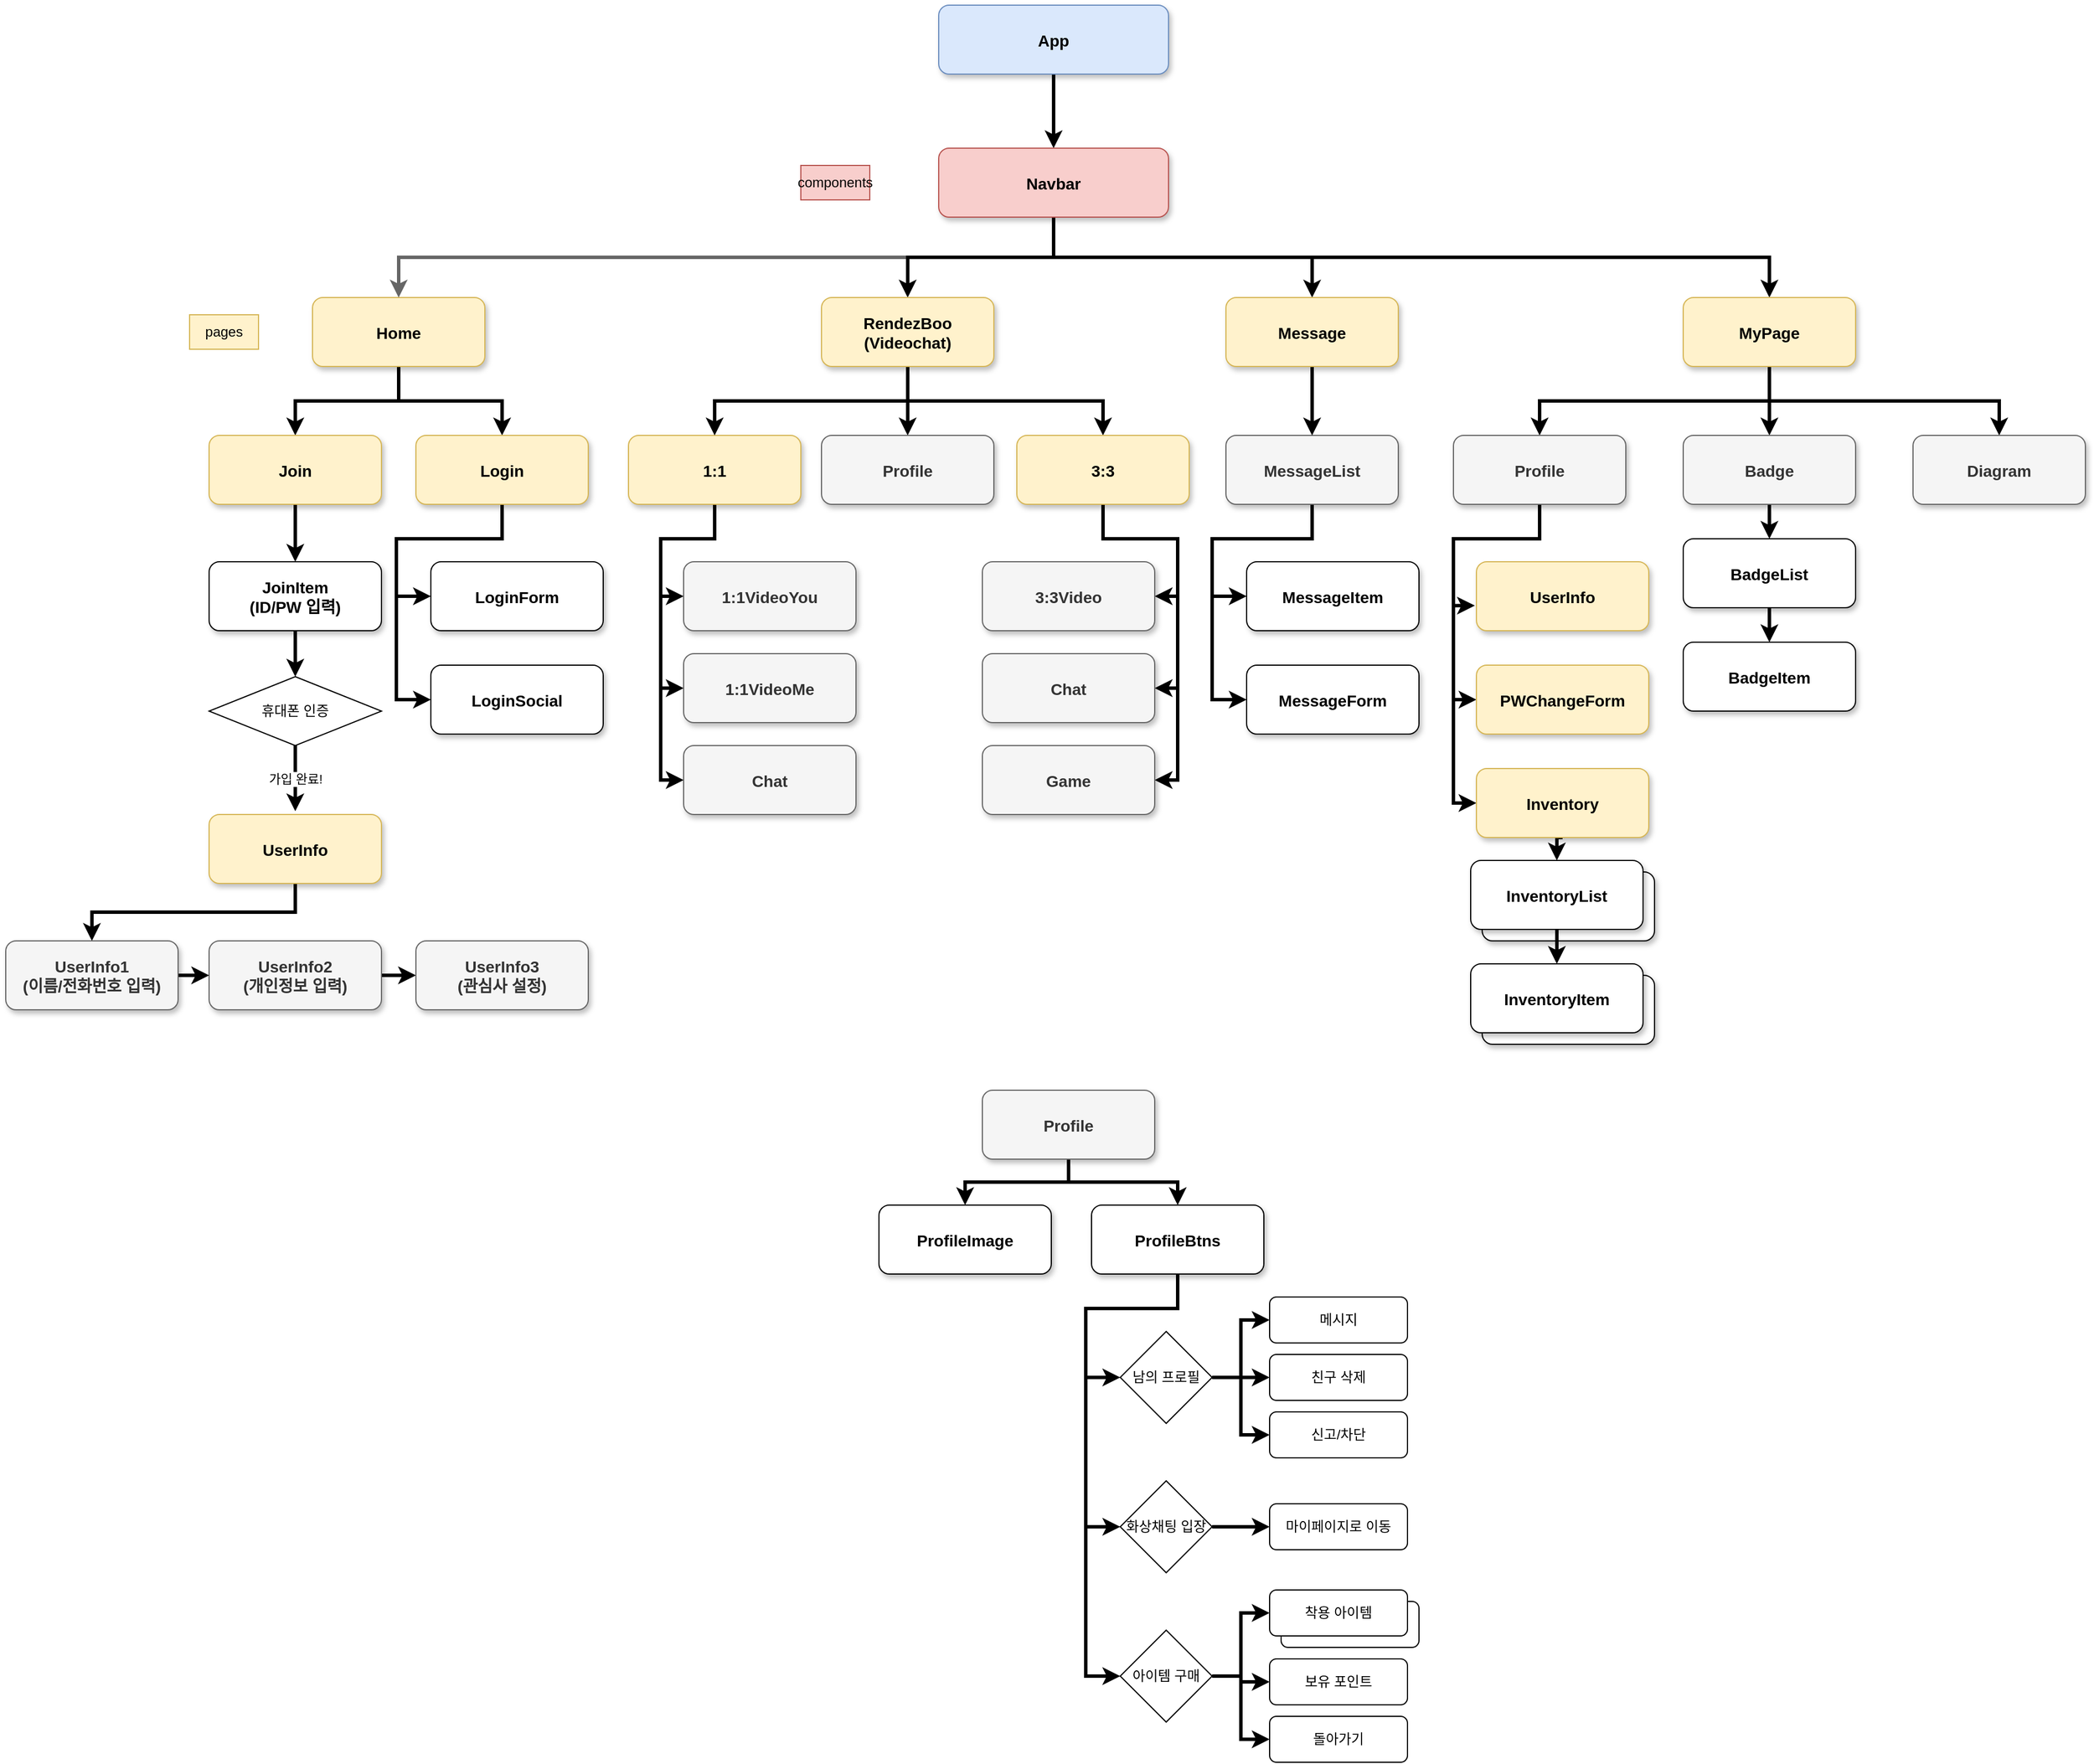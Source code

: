 <mxfile version="20.8.3" type="device"><diagram name="Page-1" id="97916047-d0de-89f5-080d-49f4d83e522f"><mxGraphModel dx="3399.5" dy="798" grid="1" gridSize="10" guides="1" tooltips="1" connect="1" arrows="1" fold="1" page="1" pageScale="1.5" pageWidth="1169" pageHeight="827" background="none" math="0" shadow="0"><root><mxCell id="0"/><mxCell id="1" parent="0"/><mxCell id="UTzSht9sfeohKYe4a9k2-68" style="edgeStyle=orthogonalEdgeStyle;rounded=0;orthogonalLoop=1;jettySize=auto;html=1;exitX=0.5;exitY=1;exitDx=0;exitDy=0;strokeWidth=3;" edge="1" parent="1" source="2" target="13"><mxGeometry relative="1" as="geometry"/></mxCell><mxCell id="2" value="App" style="rounded=1;fillColor=#dae8fc;strokeColor=#6c8ebf;shadow=1;fontStyle=1;fontSize=14;" parent="1" vertex="1"><mxGeometry x="672" y="205.5" width="200" height="60" as="geometry"/></mxCell><mxCell id="UTzSht9sfeohKYe4a9k2-65" style="edgeStyle=orthogonalEdgeStyle;rounded=0;orthogonalLoop=1;jettySize=auto;html=1;exitX=0.5;exitY=1;exitDx=0;exitDy=0;entryX=0.5;entryY=0;entryDx=0;entryDy=0;strokeWidth=3;" edge="1" parent="1" source="4" target="5"><mxGeometry relative="1" as="geometry"/></mxCell><mxCell id="UTzSht9sfeohKYe4a9k2-67" style="edgeStyle=orthogonalEdgeStyle;rounded=0;orthogonalLoop=1;jettySize=auto;html=1;exitX=0.5;exitY=1;exitDx=0;exitDy=0;entryX=0.5;entryY=0;entryDx=0;entryDy=0;strokeWidth=3;" edge="1" parent="1" source="4" target="6"><mxGeometry relative="1" as="geometry"/></mxCell><mxCell id="4" value="Home" style="rounded=1;fillColor=#fff2cc;strokeColor=#d6b656;shadow=1;fontStyle=1;fontSize=14;" parent="1" vertex="1"><mxGeometry x="127" y="460" width="150" height="60" as="geometry"/></mxCell><mxCell id="UTzSht9sfeohKYe4a9k2-85" style="edgeStyle=orthogonalEdgeStyle;rounded=0;orthogonalLoop=1;jettySize=auto;html=1;exitX=0.5;exitY=1;exitDx=0;exitDy=0;strokeWidth=3;" edge="1" parent="1" source="5" target="UTzSht9sfeohKYe4a9k2-79"><mxGeometry relative="1" as="geometry"/></mxCell><mxCell id="5" value="Join" style="rounded=1;fillColor=#fff2cc;strokeColor=#d6b656;shadow=1;fontStyle=1;fontSize=14;" parent="1" vertex="1"><mxGeometry x="37" y="580" width="150" height="60" as="geometry"/></mxCell><mxCell id="UTzSht9sfeohKYe4a9k2-107" style="edgeStyle=orthogonalEdgeStyle;rounded=0;orthogonalLoop=1;jettySize=auto;html=1;exitX=0.5;exitY=1;exitDx=0;exitDy=0;entryX=0;entryY=0.5;entryDx=0;entryDy=0;strokeWidth=3;" edge="1" parent="1" source="6" target="UTzSht9sfeohKYe4a9k2-105"><mxGeometry relative="1" as="geometry"><Array as="points"><mxPoint x="292" y="670"/><mxPoint x="200" y="670"/><mxPoint x="200" y="720"/></Array></mxGeometry></mxCell><mxCell id="UTzSht9sfeohKYe4a9k2-108" style="edgeStyle=orthogonalEdgeStyle;rounded=0;orthogonalLoop=1;jettySize=auto;html=1;exitX=0.5;exitY=1;exitDx=0;exitDy=0;entryX=0;entryY=0.5;entryDx=0;entryDy=0;strokeWidth=3;" edge="1" parent="1" source="6" target="UTzSht9sfeohKYe4a9k2-106"><mxGeometry relative="1" as="geometry"><Array as="points"><mxPoint x="292" y="670"/><mxPoint x="200" y="670"/><mxPoint x="200" y="810"/></Array></mxGeometry></mxCell><mxCell id="6" value="Login" style="rounded=1;fillColor=#fff2cc;strokeColor=#d6b656;shadow=1;fontStyle=1;fontSize=14;" parent="1" vertex="1"><mxGeometry x="217" y="580" width="150" height="60" as="geometry"/></mxCell><mxCell id="UTzSht9sfeohKYe4a9k2-62" style="edgeStyle=orthogonalEdgeStyle;rounded=0;orthogonalLoop=1;jettySize=auto;html=1;exitX=0.5;exitY=1;exitDx=0;exitDy=0;entryX=0.5;entryY=0;entryDx=0;entryDy=0;strokeWidth=3;fillColor=#f5f5f5;strokeColor=#666666;" edge="1" parent="1" source="13" target="4"><mxGeometry relative="1" as="geometry"/></mxCell><mxCell id="UTzSht9sfeohKYe4a9k2-71" style="edgeStyle=orthogonalEdgeStyle;rounded=0;orthogonalLoop=1;jettySize=auto;html=1;exitX=0.5;exitY=1;exitDx=0;exitDy=0;entryX=0.5;entryY=0;entryDx=0;entryDy=0;strokeWidth=3;" edge="1" parent="1" source="13" target="UTzSht9sfeohKYe4a9k2-55"><mxGeometry relative="1" as="geometry"/></mxCell><mxCell id="UTzSht9sfeohKYe4a9k2-72" style="edgeStyle=orthogonalEdgeStyle;rounded=0;orthogonalLoop=1;jettySize=auto;html=1;exitX=0.5;exitY=1;exitDx=0;exitDy=0;strokeWidth=3;" edge="1" parent="1" source="13" target="UTzSht9sfeohKYe4a9k2-56"><mxGeometry relative="1" as="geometry"/></mxCell><mxCell id="UTzSht9sfeohKYe4a9k2-73" style="edgeStyle=orthogonalEdgeStyle;rounded=0;orthogonalLoop=1;jettySize=auto;html=1;exitX=0.5;exitY=1;exitDx=0;exitDy=0;strokeWidth=3;" edge="1" parent="1" source="13" target="UTzSht9sfeohKYe4a9k2-57"><mxGeometry relative="1" as="geometry"/></mxCell><mxCell id="13" value="Navbar" style="rounded=1;fillColor=#f8cecc;strokeColor=#b85450;shadow=1;fontStyle=1;fontSize=14;" parent="1" vertex="1"><mxGeometry x="672" y="330" width="200" height="60" as="geometry"/></mxCell><mxCell id="UTzSht9sfeohKYe4a9k2-130" style="edgeStyle=orthogonalEdgeStyle;rounded=0;orthogonalLoop=1;jettySize=auto;html=1;exitX=0.5;exitY=1;exitDx=0;exitDy=0;entryX=0;entryY=0.5;entryDx=0;entryDy=0;strokeWidth=3;" edge="1" parent="1" source="18" target="UTzSht9sfeohKYe4a9k2-124"><mxGeometry relative="1" as="geometry"><Array as="points"><mxPoint x="477" y="670"/><mxPoint x="430" y="670"/><mxPoint x="430" y="720"/></Array></mxGeometry></mxCell><mxCell id="UTzSht9sfeohKYe4a9k2-131" style="edgeStyle=orthogonalEdgeStyle;rounded=0;orthogonalLoop=1;jettySize=auto;html=1;exitX=0.5;exitY=1;exitDx=0;exitDy=0;entryX=0;entryY=0.5;entryDx=0;entryDy=0;strokeWidth=3;" edge="1" parent="1" source="18" target="UTzSht9sfeohKYe4a9k2-125"><mxGeometry relative="1" as="geometry"><Array as="points"><mxPoint x="477" y="670"/><mxPoint x="430" y="670"/><mxPoint x="430" y="800"/></Array></mxGeometry></mxCell><mxCell id="UTzSht9sfeohKYe4a9k2-132" style="edgeStyle=orthogonalEdgeStyle;rounded=0;orthogonalLoop=1;jettySize=auto;html=1;exitX=0.5;exitY=1;exitDx=0;exitDy=0;entryX=0;entryY=0.5;entryDx=0;entryDy=0;strokeWidth=3;" edge="1" parent="1" source="18" target="UTzSht9sfeohKYe4a9k2-126"><mxGeometry relative="1" as="geometry"><Array as="points"><mxPoint x="477" y="670"/><mxPoint x="430" y="670"/><mxPoint x="430" y="880"/></Array></mxGeometry></mxCell><mxCell id="18" value="1:1" style="rounded=1;fillColor=#fff2cc;strokeColor=#d6b656;shadow=1;fontStyle=1;fontSize=14;" parent="1" vertex="1"><mxGeometry x="402" y="580" width="150" height="60" as="geometry"/></mxCell><mxCell id="UTzSht9sfeohKYe4a9k2-78" style="edgeStyle=orthogonalEdgeStyle;rounded=0;orthogonalLoop=1;jettySize=auto;html=1;exitX=0.5;exitY=1;exitDx=0;exitDy=0;entryX=0;entryY=0.5;entryDx=0;entryDy=0;strokeWidth=3;" edge="1" parent="1" source="19" target="UTzSht9sfeohKYe4a9k2-77"><mxGeometry relative="1" as="geometry"><Array as="points"><mxPoint x="997" y="670"/><mxPoint x="910" y="670"/><mxPoint x="910" y="720"/></Array></mxGeometry></mxCell><mxCell id="UTzSht9sfeohKYe4a9k2-104" style="edgeStyle=orthogonalEdgeStyle;rounded=0;orthogonalLoop=1;jettySize=auto;html=1;exitX=0.5;exitY=1;exitDx=0;exitDy=0;entryX=0;entryY=0.5;entryDx=0;entryDy=0;strokeWidth=3;" edge="1" parent="1" source="19" target="UTzSht9sfeohKYe4a9k2-103"><mxGeometry relative="1" as="geometry"><Array as="points"><mxPoint x="997" y="670"/><mxPoint x="910" y="670"/><mxPoint x="910" y="810"/></Array></mxGeometry></mxCell><mxCell id="19" value="MessageList" style="rounded=1;fillColor=#f5f5f5;strokeColor=#666666;shadow=1;fontStyle=1;fontColor=#333333;fontSize=14;" parent="1" vertex="1"><mxGeometry x="922" y="580" width="150" height="60" as="geometry"/></mxCell><mxCell id="UTzSht9sfeohKYe4a9k2-75" style="edgeStyle=orthogonalEdgeStyle;rounded=0;orthogonalLoop=1;jettySize=auto;html=1;exitX=0.5;exitY=1;exitDx=0;exitDy=0;entryX=0.5;entryY=0;entryDx=0;entryDy=0;strokeWidth=3;" edge="1" parent="1" source="UTzSht9sfeohKYe4a9k2-55" target="18"><mxGeometry relative="1" as="geometry"/></mxCell><mxCell id="UTzSht9sfeohKYe4a9k2-76" style="edgeStyle=orthogonalEdgeStyle;rounded=0;orthogonalLoop=1;jettySize=auto;html=1;exitX=0.5;exitY=1;exitDx=0;exitDy=0;strokeWidth=3;" edge="1" parent="1" source="UTzSht9sfeohKYe4a9k2-55" target="UTzSht9sfeohKYe4a9k2-70"><mxGeometry relative="1" as="geometry"/></mxCell><mxCell id="UTzSht9sfeohKYe4a9k2-92" style="edgeStyle=orthogonalEdgeStyle;rounded=0;orthogonalLoop=1;jettySize=auto;html=1;exitX=0.5;exitY=1;exitDx=0;exitDy=0;strokeWidth=3;" edge="1" parent="1" source="UTzSht9sfeohKYe4a9k2-55" target="UTzSht9sfeohKYe4a9k2-91"><mxGeometry relative="1" as="geometry"/></mxCell><mxCell id="UTzSht9sfeohKYe4a9k2-55" value="RendezBoo&#10;(Videochat)" style="rounded=1;fillColor=#fff2cc;strokeColor=#d6b656;shadow=1;fontStyle=1;fontSize=14;" vertex="1" parent="1"><mxGeometry x="570" y="460" width="150" height="60" as="geometry"/></mxCell><mxCell id="UTzSht9sfeohKYe4a9k2-74" style="edgeStyle=orthogonalEdgeStyle;rounded=0;orthogonalLoop=1;jettySize=auto;html=1;exitX=0.5;exitY=1;exitDx=0;exitDy=0;strokeWidth=3;" edge="1" parent="1" source="UTzSht9sfeohKYe4a9k2-56" target="19"><mxGeometry relative="1" as="geometry"/></mxCell><mxCell id="UTzSht9sfeohKYe4a9k2-56" value="Message" style="rounded=1;fillColor=#fff2cc;strokeColor=#d6b656;shadow=1;fontStyle=1;fontSize=14;" vertex="1" parent="1"><mxGeometry x="922" y="460" width="150" height="60" as="geometry"/></mxCell><mxCell id="UTzSht9sfeohKYe4a9k2-94" style="edgeStyle=orthogonalEdgeStyle;rounded=0;orthogonalLoop=1;jettySize=auto;html=1;exitX=0.5;exitY=1;exitDx=0;exitDy=0;entryX=0.5;entryY=0;entryDx=0;entryDy=0;strokeWidth=3;" edge="1" parent="1" source="UTzSht9sfeohKYe4a9k2-57" target="UTzSht9sfeohKYe4a9k2-93"><mxGeometry relative="1" as="geometry"/></mxCell><mxCell id="UTzSht9sfeohKYe4a9k2-96" style="edgeStyle=orthogonalEdgeStyle;rounded=0;orthogonalLoop=1;jettySize=auto;html=1;exitX=0.5;exitY=1;exitDx=0;exitDy=0;strokeWidth=3;" edge="1" parent="1" source="UTzSht9sfeohKYe4a9k2-57" target="UTzSht9sfeohKYe4a9k2-95"><mxGeometry relative="1" as="geometry"/></mxCell><mxCell id="UTzSht9sfeohKYe4a9k2-98" style="edgeStyle=orthogonalEdgeStyle;rounded=0;orthogonalLoop=1;jettySize=auto;html=1;exitX=0.5;exitY=1;exitDx=0;exitDy=0;strokeWidth=3;" edge="1" parent="1" source="UTzSht9sfeohKYe4a9k2-57" target="UTzSht9sfeohKYe4a9k2-97"><mxGeometry relative="1" as="geometry"/></mxCell><mxCell id="UTzSht9sfeohKYe4a9k2-57" value="MyPage" style="rounded=1;fillColor=#fff2cc;strokeColor=#d6b656;shadow=1;fontStyle=1;fontSize=14;" vertex="1" parent="1"><mxGeometry x="1320" y="460" width="150" height="60" as="geometry"/></mxCell><mxCell id="UTzSht9sfeohKYe4a9k2-59" value="components" style="text;html=1;strokeColor=#b85450;fillColor=#f8cecc;align=center;verticalAlign=middle;whiteSpace=wrap;rounded=0;" vertex="1" parent="1"><mxGeometry x="552" y="345" width="60" height="30" as="geometry"/></mxCell><mxCell id="UTzSht9sfeohKYe4a9k2-60" value="pages" style="text;html=1;strokeColor=#d6b656;fillColor=#fff2cc;align=center;verticalAlign=middle;whiteSpace=wrap;rounded=0;" vertex="1" parent="1"><mxGeometry x="20" y="475" width="60" height="30" as="geometry"/></mxCell><mxCell id="UTzSht9sfeohKYe4a9k2-133" style="edgeStyle=orthogonalEdgeStyle;rounded=0;orthogonalLoop=1;jettySize=auto;html=1;exitX=0.5;exitY=1;exitDx=0;exitDy=0;entryX=1;entryY=0.5;entryDx=0;entryDy=0;strokeWidth=3;" edge="1" parent="1" source="UTzSht9sfeohKYe4a9k2-70" target="UTzSht9sfeohKYe4a9k2-127"><mxGeometry relative="1" as="geometry"><Array as="points"><mxPoint x="815" y="670"/><mxPoint x="880" y="670"/><mxPoint x="880" y="720"/></Array></mxGeometry></mxCell><mxCell id="UTzSht9sfeohKYe4a9k2-134" style="edgeStyle=orthogonalEdgeStyle;rounded=0;orthogonalLoop=1;jettySize=auto;html=1;exitX=0.5;exitY=1;exitDx=0;exitDy=0;entryX=1;entryY=0.5;entryDx=0;entryDy=0;strokeWidth=3;" edge="1" parent="1" source="UTzSht9sfeohKYe4a9k2-70" target="UTzSht9sfeohKYe4a9k2-128"><mxGeometry relative="1" as="geometry"><Array as="points"><mxPoint x="815" y="670"/><mxPoint x="880" y="670"/><mxPoint x="880" y="800"/></Array></mxGeometry></mxCell><mxCell id="UTzSht9sfeohKYe4a9k2-135" style="edgeStyle=orthogonalEdgeStyle;rounded=0;orthogonalLoop=1;jettySize=auto;html=1;exitX=0.5;exitY=1;exitDx=0;exitDy=0;entryX=1;entryY=0.5;entryDx=0;entryDy=0;strokeWidth=3;" edge="1" parent="1" source="UTzSht9sfeohKYe4a9k2-70" target="UTzSht9sfeohKYe4a9k2-129"><mxGeometry relative="1" as="geometry"><Array as="points"><mxPoint x="815" y="670"/><mxPoint x="880" y="670"/><mxPoint x="880" y="880"/></Array></mxGeometry></mxCell><mxCell id="UTzSht9sfeohKYe4a9k2-70" value="3:3" style="rounded=1;fillColor=#fff2cc;strokeColor=#d6b656;shadow=1;fontStyle=1;fontSize=14;" vertex="1" parent="1"><mxGeometry x="740" y="580" width="150" height="60" as="geometry"/></mxCell><mxCell id="UTzSht9sfeohKYe4a9k2-77" value="MessageItem" style="rounded=1;shadow=1;fontStyle=1;fontSize=14;" vertex="1" parent="1"><mxGeometry x="940" y="690" width="150" height="60" as="geometry"/></mxCell><mxCell id="UTzSht9sfeohKYe4a9k2-84" style="edgeStyle=orthogonalEdgeStyle;rounded=0;orthogonalLoop=1;jettySize=auto;html=1;exitX=0.5;exitY=1;exitDx=0;exitDy=0;entryX=0.5;entryY=0;entryDx=0;entryDy=0;strokeWidth=3;" edge="1" parent="1" source="UTzSht9sfeohKYe4a9k2-79" target="UTzSht9sfeohKYe4a9k2-80"><mxGeometry relative="1" as="geometry"/></mxCell><mxCell id="UTzSht9sfeohKYe4a9k2-79" value="JoinItem&#10;(ID/PW 입력)" style="rounded=1;shadow=1;fontStyle=1;fontSize=14;" vertex="1" parent="1"><mxGeometry x="37" y="690" width="150" height="60" as="geometry"/></mxCell><mxCell id="UTzSht9sfeohKYe4a9k2-80" value="휴대폰 인증" style="rhombus;whiteSpace=wrap;html=1;" vertex="1" parent="1"><mxGeometry x="37" y="790" width="150" height="60" as="geometry"/></mxCell><mxCell id="UTzSht9sfeohKYe4a9k2-81" value="" style="endArrow=classic;html=1;rounded=0;strokeWidth=3;exitX=0.5;exitY=1;exitDx=0;exitDy=0;entryX=0.5;entryY=-0.047;entryDx=0;entryDy=0;entryPerimeter=0;" edge="1" parent="1" source="UTzSht9sfeohKYe4a9k2-80" target="UTzSht9sfeohKYe4a9k2-86"><mxGeometry relative="1" as="geometry"><mxPoint x="100" y="880" as="sourcePoint"/><mxPoint x="110" y="900" as="targetPoint"/></mxGeometry></mxCell><mxCell id="UTzSht9sfeohKYe4a9k2-82" value="가입 완료!" style="edgeLabel;resizable=0;html=1;align=center;verticalAlign=middle;" connectable="0" vertex="1" parent="UTzSht9sfeohKYe4a9k2-81"><mxGeometry relative="1" as="geometry"/></mxCell><mxCell id="UTzSht9sfeohKYe4a9k2-88" style="edgeStyle=orthogonalEdgeStyle;rounded=0;orthogonalLoop=1;jettySize=auto;html=1;exitX=0.5;exitY=1;exitDx=0;exitDy=0;entryX=0.5;entryY=0;entryDx=0;entryDy=0;strokeWidth=3;" edge="1" parent="1" source="UTzSht9sfeohKYe4a9k2-86" target="UTzSht9sfeohKYe4a9k2-113"><mxGeometry relative="1" as="geometry"/></mxCell><mxCell id="UTzSht9sfeohKYe4a9k2-86" value="UserInfo" style="rounded=1;shadow=1;fontStyle=1;fontSize=14;fillColor=#fff2cc;strokeColor=#d6b656;" vertex="1" parent="1"><mxGeometry x="37" y="910" width="150" height="60" as="geometry"/></mxCell><mxCell id="UTzSht9sfeohKYe4a9k2-90" style="edgeStyle=orthogonalEdgeStyle;rounded=0;orthogonalLoop=1;jettySize=auto;html=1;exitX=1;exitY=0.5;exitDx=0;exitDy=0;entryX=0;entryY=0.5;entryDx=0;entryDy=0;strokeWidth=3;" edge="1" parent="1" source="UTzSht9sfeohKYe4a9k2-87" target="UTzSht9sfeohKYe4a9k2-89"><mxGeometry relative="1" as="geometry"/></mxCell><mxCell id="UTzSht9sfeohKYe4a9k2-87" value="UserInfo2&#10;(개인정보 입력)" style="rounded=1;shadow=1;fontStyle=1;fontSize=14;fillColor=#f5f5f5;fontColor=#333333;strokeColor=#666666;" vertex="1" parent="1"><mxGeometry x="37" y="1020" width="150" height="60" as="geometry"/></mxCell><mxCell id="UTzSht9sfeohKYe4a9k2-89" value="UserInfo3&#10;(관심사 설정)" style="rounded=1;fillColor=#f5f5f5;strokeColor=#666666;shadow=1;fontStyle=1;fontColor=#333333;fontSize=14;" vertex="1" parent="1"><mxGeometry x="217" y="1020" width="150" height="60" as="geometry"/></mxCell><mxCell id="UTzSht9sfeohKYe4a9k2-91" value="Profile" style="rounded=1;fillColor=#f5f5f5;strokeColor=#666666;shadow=1;fontStyle=1;fontColor=#333333;fontSize=14;" vertex="1" parent="1"><mxGeometry x="570" y="580" width="150" height="60" as="geometry"/></mxCell><mxCell id="UTzSht9sfeohKYe4a9k2-115" style="edgeStyle=orthogonalEdgeStyle;rounded=0;orthogonalLoop=1;jettySize=auto;html=1;exitX=0.5;exitY=1;exitDx=0;exitDy=0;entryX=-0.009;entryY=0.636;entryDx=0;entryDy=0;entryPerimeter=0;strokeWidth=3;" edge="1" parent="1" source="UTzSht9sfeohKYe4a9k2-93" target="UTzSht9sfeohKYe4a9k2-110"><mxGeometry relative="1" as="geometry"><Array as="points"><mxPoint x="1195" y="670"/><mxPoint x="1120" y="670"/><mxPoint x="1120" y="728"/></Array></mxGeometry></mxCell><mxCell id="UTzSht9sfeohKYe4a9k2-116" style="edgeStyle=orthogonalEdgeStyle;rounded=0;orthogonalLoop=1;jettySize=auto;html=1;exitX=0.5;exitY=1;exitDx=0;exitDy=0;entryX=0;entryY=0.5;entryDx=0;entryDy=0;strokeWidth=3;" edge="1" parent="1" source="UTzSht9sfeohKYe4a9k2-93" target="UTzSht9sfeohKYe4a9k2-111"><mxGeometry relative="1" as="geometry"><Array as="points"><mxPoint x="1195" y="670"/><mxPoint x="1120" y="670"/><mxPoint x="1120" y="810"/></Array></mxGeometry></mxCell><mxCell id="UTzSht9sfeohKYe4a9k2-117" style="edgeStyle=orthogonalEdgeStyle;rounded=0;orthogonalLoop=1;jettySize=auto;html=1;exitX=0.5;exitY=1;exitDx=0;exitDy=0;entryX=0;entryY=0.5;entryDx=0;entryDy=0;strokeWidth=3;" edge="1" parent="1" source="UTzSht9sfeohKYe4a9k2-93" target="UTzSht9sfeohKYe4a9k2-112"><mxGeometry relative="1" as="geometry"><Array as="points"><mxPoint x="1195" y="670"/><mxPoint x="1120" y="670"/><mxPoint x="1120" y="900"/></Array></mxGeometry></mxCell><mxCell id="UTzSht9sfeohKYe4a9k2-93" value="Profile" style="rounded=1;fillColor=#f5f5f5;strokeColor=#666666;shadow=1;fontStyle=1;fontColor=#333333;fontSize=14;" vertex="1" parent="1"><mxGeometry x="1120" y="580" width="150" height="60" as="geometry"/></mxCell><mxCell id="UTzSht9sfeohKYe4a9k2-100" style="edgeStyle=orthogonalEdgeStyle;rounded=0;orthogonalLoop=1;jettySize=auto;html=1;exitX=0.5;exitY=1;exitDx=0;exitDy=0;entryX=0.5;entryY=0;entryDx=0;entryDy=0;strokeWidth=3;" edge="1" parent="1" source="UTzSht9sfeohKYe4a9k2-95" target="UTzSht9sfeohKYe4a9k2-99"><mxGeometry relative="1" as="geometry"/></mxCell><mxCell id="UTzSht9sfeohKYe4a9k2-95" value="Badge" style="rounded=1;shadow=1;fontStyle=1;fontSize=14;fillColor=#f5f5f5;fontColor=#333333;strokeColor=#666666;" vertex="1" parent="1"><mxGeometry x="1320" y="580" width="150" height="60" as="geometry"/></mxCell><mxCell id="UTzSht9sfeohKYe4a9k2-97" value="Diagram" style="rounded=1;shadow=1;fontStyle=1;fontSize=14;fillColor=#f5f5f5;fontColor=#333333;strokeColor=#666666;" vertex="1" parent="1"><mxGeometry x="1520" y="580" width="150" height="60" as="geometry"/></mxCell><mxCell id="UTzSht9sfeohKYe4a9k2-102" style="edgeStyle=orthogonalEdgeStyle;rounded=0;orthogonalLoop=1;jettySize=auto;html=1;exitX=0.5;exitY=1;exitDx=0;exitDy=0;entryX=0.5;entryY=0;entryDx=0;entryDy=0;strokeWidth=3;" edge="1" parent="1" source="UTzSht9sfeohKYe4a9k2-99" target="UTzSht9sfeohKYe4a9k2-101"><mxGeometry relative="1" as="geometry"/></mxCell><mxCell id="UTzSht9sfeohKYe4a9k2-99" value="BadgeList" style="rounded=1;shadow=1;fontStyle=1;fontSize=14;" vertex="1" parent="1"><mxGeometry x="1320" y="670" width="150" height="60" as="geometry"/></mxCell><mxCell id="UTzSht9sfeohKYe4a9k2-101" value="BadgeItem" style="rounded=1;shadow=1;fontStyle=1;fontSize=14;" vertex="1" parent="1"><mxGeometry x="1320" y="760" width="150" height="60" as="geometry"/></mxCell><mxCell id="UTzSht9sfeohKYe4a9k2-103" value="MessageForm" style="rounded=1;shadow=1;fontStyle=1;fontSize=14;" vertex="1" parent="1"><mxGeometry x="940" y="780" width="150" height="60" as="geometry"/></mxCell><mxCell id="UTzSht9sfeohKYe4a9k2-105" value="LoginForm" style="rounded=1;shadow=1;fontStyle=1;fontSize=14;" vertex="1" parent="1"><mxGeometry x="230" y="690" width="150" height="60" as="geometry"/></mxCell><mxCell id="UTzSht9sfeohKYe4a9k2-106" value="LoginSocial" style="rounded=1;shadow=1;fontStyle=1;fontSize=14;" vertex="1" parent="1"><mxGeometry x="230" y="780" width="150" height="60" as="geometry"/></mxCell><mxCell id="UTzSht9sfeohKYe4a9k2-110" value="UserInfo" style="rounded=1;shadow=1;fontStyle=1;fontSize=14;fillColor=#fff2cc;strokeColor=#d6b656;" vertex="1" parent="1"><mxGeometry x="1140" y="690" width="150" height="60" as="geometry"/></mxCell><mxCell id="UTzSht9sfeohKYe4a9k2-111" value="PWChangeForm" style="rounded=1;shadow=1;fontStyle=1;fontSize=14;fillColor=#fff2cc;strokeColor=#d6b656;" vertex="1" parent="1"><mxGeometry x="1140" y="780" width="150" height="60" as="geometry"/></mxCell><mxCell id="UTzSht9sfeohKYe4a9k2-120" style="edgeStyle=orthogonalEdgeStyle;rounded=0;orthogonalLoop=1;jettySize=auto;html=1;exitX=0.5;exitY=1;exitDx=0;exitDy=0;entryX=0.5;entryY=0;entryDx=0;entryDy=0;strokeWidth=3;" edge="1" parent="1" source="UTzSht9sfeohKYe4a9k2-112" target="UTzSht9sfeohKYe4a9k2-119"><mxGeometry relative="1" as="geometry"/></mxCell><mxCell id="UTzSht9sfeohKYe4a9k2-112" value="Inventory" style="rounded=1;shadow=1;fontStyle=1;fontSize=14;fillColor=#fff2cc;strokeColor=#d6b656;" vertex="1" parent="1"><mxGeometry x="1140" y="870" width="150" height="60" as="geometry"/></mxCell><mxCell id="UTzSht9sfeohKYe4a9k2-114" style="edgeStyle=orthogonalEdgeStyle;rounded=0;orthogonalLoop=1;jettySize=auto;html=1;exitX=1;exitY=0.5;exitDx=0;exitDy=0;entryX=0;entryY=0.5;entryDx=0;entryDy=0;strokeWidth=3;" edge="1" parent="1" source="UTzSht9sfeohKYe4a9k2-113" target="UTzSht9sfeohKYe4a9k2-87"><mxGeometry relative="1" as="geometry"/></mxCell><mxCell id="UTzSht9sfeohKYe4a9k2-113" value="UserInfo1&#10;(이름/전화번호 입력)" style="rounded=1;shadow=1;fontStyle=1;fontSize=14;fillColor=#f5f5f5;fontColor=#333333;strokeColor=#666666;" vertex="1" parent="1"><mxGeometry x="-140" y="1020" width="150" height="60" as="geometry"/></mxCell><mxCell id="UTzSht9sfeohKYe4a9k2-118" value="InventoryList" style="rounded=1;shadow=1;fontStyle=1;fontSize=14;" vertex="1" parent="1"><mxGeometry x="1145" y="960" width="150" height="60" as="geometry"/></mxCell><mxCell id="UTzSht9sfeohKYe4a9k2-121" style="edgeStyle=orthogonalEdgeStyle;rounded=0;orthogonalLoop=1;jettySize=auto;html=1;exitX=0.5;exitY=1;exitDx=0;exitDy=0;strokeWidth=3;entryX=0.5;entryY=0;entryDx=0;entryDy=0;" edge="1" parent="1" source="UTzSht9sfeohKYe4a9k2-119" target="UTzSht9sfeohKYe4a9k2-123"><mxGeometry relative="1" as="geometry"><mxPoint x="1209.935" y="1050" as="targetPoint"/></mxGeometry></mxCell><mxCell id="UTzSht9sfeohKYe4a9k2-119" value="InventoryList" style="rounded=1;shadow=1;fontStyle=1;fontSize=14;" vertex="1" parent="1"><mxGeometry x="1135" y="950" width="150" height="60" as="geometry"/></mxCell><mxCell id="UTzSht9sfeohKYe4a9k2-122" value="InventoryList" style="rounded=1;shadow=1;fontStyle=1;fontSize=14;" vertex="1" parent="1"><mxGeometry x="1145" y="1050" width="150" height="60" as="geometry"/></mxCell><mxCell id="UTzSht9sfeohKYe4a9k2-123" value="InventoryItem" style="rounded=1;shadow=1;fontStyle=1;fontSize=14;" vertex="1" parent="1"><mxGeometry x="1135" y="1040" width="150" height="60" as="geometry"/></mxCell><mxCell id="UTzSht9sfeohKYe4a9k2-124" value="1:1VideoYou" style="rounded=1;fillColor=#f5f5f5;strokeColor=#666666;shadow=1;fontStyle=1;fontColor=#333333;fontSize=14;" vertex="1" parent="1"><mxGeometry x="450" y="690" width="150" height="60" as="geometry"/></mxCell><mxCell id="UTzSht9sfeohKYe4a9k2-125" value="1:1VideoMe" style="rounded=1;fillColor=#f5f5f5;strokeColor=#666666;shadow=1;fontStyle=1;fontColor=#333333;fontSize=14;" vertex="1" parent="1"><mxGeometry x="450" y="770" width="150" height="60" as="geometry"/></mxCell><mxCell id="UTzSht9sfeohKYe4a9k2-126" value="Chat" style="rounded=1;fillColor=#f5f5f5;strokeColor=#666666;shadow=1;fontStyle=1;fontColor=#333333;fontSize=14;" vertex="1" parent="1"><mxGeometry x="450" y="850" width="150" height="60" as="geometry"/></mxCell><mxCell id="UTzSht9sfeohKYe4a9k2-127" value="3:3Video" style="rounded=1;fillColor=#f5f5f5;strokeColor=#666666;shadow=1;fontStyle=1;fontColor=#333333;fontSize=14;" vertex="1" parent="1"><mxGeometry x="710" y="690" width="150" height="60" as="geometry"/></mxCell><mxCell id="UTzSht9sfeohKYe4a9k2-128" value="Chat" style="rounded=1;fillColor=#f5f5f5;strokeColor=#666666;shadow=1;fontStyle=1;fontColor=#333333;fontSize=14;" vertex="1" parent="1"><mxGeometry x="710" y="770" width="150" height="60" as="geometry"/></mxCell><mxCell id="UTzSht9sfeohKYe4a9k2-129" value="Game" style="rounded=1;fillColor=#f5f5f5;strokeColor=#666666;shadow=1;fontStyle=1;fontColor=#333333;fontSize=14;" vertex="1" parent="1"><mxGeometry x="710" y="850" width="150" height="60" as="geometry"/></mxCell><mxCell id="UTzSht9sfeohKYe4a9k2-163" style="edgeStyle=orthogonalEdgeStyle;rounded=0;orthogonalLoop=1;jettySize=auto;html=1;exitX=0.5;exitY=1;exitDx=0;exitDy=0;entryX=0.5;entryY=0;entryDx=0;entryDy=0;strokeWidth=3;" edge="1" parent="1" source="UTzSht9sfeohKYe4a9k2-136" target="UTzSht9sfeohKYe4a9k2-137"><mxGeometry relative="1" as="geometry"/></mxCell><mxCell id="UTzSht9sfeohKYe4a9k2-164" style="edgeStyle=orthogonalEdgeStyle;rounded=0;orthogonalLoop=1;jettySize=auto;html=1;exitX=0.5;exitY=1;exitDx=0;exitDy=0;entryX=0.5;entryY=0;entryDx=0;entryDy=0;strokeWidth=3;" edge="1" parent="1" source="UTzSht9sfeohKYe4a9k2-136" target="UTzSht9sfeohKYe4a9k2-138"><mxGeometry relative="1" as="geometry"/></mxCell><mxCell id="UTzSht9sfeohKYe4a9k2-136" value="Profile" style="rounded=1;fillColor=#f5f5f5;strokeColor=#666666;shadow=1;fontStyle=1;fontColor=#333333;fontSize=14;" vertex="1" parent="1"><mxGeometry x="710" y="1150" width="150" height="60" as="geometry"/></mxCell><mxCell id="UTzSht9sfeohKYe4a9k2-137" value="ProfileImage" style="rounded=1;shadow=1;fontStyle=1;fontSize=14;" vertex="1" parent="1"><mxGeometry x="620" y="1250" width="150" height="60" as="geometry"/></mxCell><mxCell id="UTzSht9sfeohKYe4a9k2-142" style="edgeStyle=orthogonalEdgeStyle;rounded=0;orthogonalLoop=1;jettySize=auto;html=1;exitX=0.5;exitY=1;exitDx=0;exitDy=0;entryX=0;entryY=0.5;entryDx=0;entryDy=0;strokeWidth=3;" edge="1" parent="1" source="UTzSht9sfeohKYe4a9k2-138" target="UTzSht9sfeohKYe4a9k2-139"><mxGeometry relative="1" as="geometry"><Array as="points"><mxPoint x="880" y="1340"/><mxPoint x="800" y="1340"/><mxPoint x="800" y="1400"/></Array></mxGeometry></mxCell><mxCell id="UTzSht9sfeohKYe4a9k2-154" style="edgeStyle=orthogonalEdgeStyle;rounded=0;orthogonalLoop=1;jettySize=auto;html=1;exitX=0.5;exitY=1;exitDx=0;exitDy=0;entryX=0;entryY=0.5;entryDx=0;entryDy=0;strokeWidth=3;" edge="1" parent="1" source="UTzSht9sfeohKYe4a9k2-138" target="UTzSht9sfeohKYe4a9k2-140"><mxGeometry relative="1" as="geometry"><Array as="points"><mxPoint x="880" y="1340"/><mxPoint x="800" y="1340"/><mxPoint x="800" y="1530"/></Array></mxGeometry></mxCell><mxCell id="UTzSht9sfeohKYe4a9k2-155" style="edgeStyle=orthogonalEdgeStyle;rounded=0;orthogonalLoop=1;jettySize=auto;html=1;exitX=0.5;exitY=1;exitDx=0;exitDy=0;entryX=0;entryY=0.5;entryDx=0;entryDy=0;strokeWidth=3;" edge="1" parent="1" source="UTzSht9sfeohKYe4a9k2-138" target="UTzSht9sfeohKYe4a9k2-141"><mxGeometry relative="1" as="geometry"><Array as="points"><mxPoint x="880" y="1340"/><mxPoint x="800" y="1340"/><mxPoint x="800" y="1660"/></Array></mxGeometry></mxCell><mxCell id="UTzSht9sfeohKYe4a9k2-138" value="ProfileBtns" style="rounded=1;shadow=1;fontStyle=1;fontSize=14;" vertex="1" parent="1"><mxGeometry x="805" y="1250" width="150" height="60" as="geometry"/></mxCell><mxCell id="UTzSht9sfeohKYe4a9k2-156" style="edgeStyle=orthogonalEdgeStyle;rounded=0;orthogonalLoop=1;jettySize=auto;html=1;exitX=1;exitY=0.5;exitDx=0;exitDy=0;strokeWidth=3;" edge="1" parent="1" source="UTzSht9sfeohKYe4a9k2-140" target="UTzSht9sfeohKYe4a9k2-148"><mxGeometry relative="1" as="geometry"/></mxCell><mxCell id="UTzSht9sfeohKYe4a9k2-140" value="화상채팅 입장" style="rhombus;whiteSpace=wrap;html=1;" vertex="1" parent="1"><mxGeometry x="830" y="1490" width="80" height="80" as="geometry"/></mxCell><mxCell id="UTzSht9sfeohKYe4a9k2-160" style="edgeStyle=orthogonalEdgeStyle;rounded=0;orthogonalLoop=1;jettySize=auto;html=1;exitX=1;exitY=0.5;exitDx=0;exitDy=0;entryX=0;entryY=0.5;entryDx=0;entryDy=0;strokeWidth=3;" edge="1" parent="1" source="UTzSht9sfeohKYe4a9k2-141" target="UTzSht9sfeohKYe4a9k2-151"><mxGeometry relative="1" as="geometry"/></mxCell><mxCell id="UTzSht9sfeohKYe4a9k2-161" style="edgeStyle=orthogonalEdgeStyle;rounded=0;orthogonalLoop=1;jettySize=auto;html=1;exitX=1;exitY=0.5;exitDx=0;exitDy=0;entryX=0;entryY=0.5;entryDx=0;entryDy=0;strokeWidth=3;" edge="1" parent="1" source="UTzSht9sfeohKYe4a9k2-141" target="UTzSht9sfeohKYe4a9k2-152"><mxGeometry relative="1" as="geometry"/></mxCell><mxCell id="UTzSht9sfeohKYe4a9k2-162" style="edgeStyle=orthogonalEdgeStyle;rounded=0;orthogonalLoop=1;jettySize=auto;html=1;exitX=1;exitY=0.5;exitDx=0;exitDy=0;strokeWidth=3;entryX=0;entryY=0.5;entryDx=0;entryDy=0;" edge="1" parent="1" source="UTzSht9sfeohKYe4a9k2-141" target="UTzSht9sfeohKYe4a9k2-150"><mxGeometry relative="1" as="geometry"><mxPoint x="940" y="1630" as="targetPoint"/></mxGeometry></mxCell><mxCell id="UTzSht9sfeohKYe4a9k2-141" value="아이템 구매" style="rhombus;whiteSpace=wrap;html=1;" vertex="1" parent="1"><mxGeometry x="830" y="1620" width="80" height="80" as="geometry"/></mxCell><mxCell id="UTzSht9sfeohKYe4a9k2-145" value="메시지" style="rounded=1;whiteSpace=wrap;html=1;" vertex="1" parent="1"><mxGeometry x="960" y="1330" width="120" height="40" as="geometry"/></mxCell><mxCell id="UTzSht9sfeohKYe4a9k2-146" value="친구 삭제" style="rounded=1;whiteSpace=wrap;html=1;" vertex="1" parent="1"><mxGeometry x="960" y="1380" width="120" height="40" as="geometry"/></mxCell><mxCell id="UTzSht9sfeohKYe4a9k2-147" value="신고/차단" style="rounded=1;whiteSpace=wrap;html=1;" vertex="1" parent="1"><mxGeometry x="960" y="1430" width="120" height="40" as="geometry"/></mxCell><mxCell id="UTzSht9sfeohKYe4a9k2-148" value="마이페이지로 이동" style="rounded=1;whiteSpace=wrap;html=1;" vertex="1" parent="1"><mxGeometry x="960" y="1510" width="120" height="40" as="geometry"/></mxCell><mxCell id="UTzSht9sfeohKYe4a9k2-149" value="착용 아이템" style="rounded=1;whiteSpace=wrap;html=1;" vertex="1" parent="1"><mxGeometry x="970" y="1595" width="120" height="40" as="geometry"/></mxCell><mxCell id="UTzSht9sfeohKYe4a9k2-150" value="착용 아이템" style="rounded=1;whiteSpace=wrap;html=1;" vertex="1" parent="1"><mxGeometry x="960" y="1585" width="120" height="40" as="geometry"/></mxCell><mxCell id="UTzSht9sfeohKYe4a9k2-151" value="보유 포인트" style="rounded=1;whiteSpace=wrap;html=1;" vertex="1" parent="1"><mxGeometry x="960" y="1645" width="120" height="40" as="geometry"/></mxCell><mxCell id="UTzSht9sfeohKYe4a9k2-152" value="돌아가기" style="rounded=1;whiteSpace=wrap;html=1;" vertex="1" parent="1"><mxGeometry x="960" y="1695" width="120" height="40" as="geometry"/></mxCell><mxCell id="UTzSht9sfeohKYe4a9k2-157" style="edgeStyle=orthogonalEdgeStyle;rounded=0;orthogonalLoop=1;jettySize=auto;html=1;exitX=1;exitY=0.5;exitDx=0;exitDy=0;entryX=0;entryY=0.5;entryDx=0;entryDy=0;strokeWidth=3;" edge="1" parent="1" source="UTzSht9sfeohKYe4a9k2-139" target="UTzSht9sfeohKYe4a9k2-146"><mxGeometry relative="1" as="geometry"/></mxCell><mxCell id="UTzSht9sfeohKYe4a9k2-158" style="edgeStyle=orthogonalEdgeStyle;rounded=0;orthogonalLoop=1;jettySize=auto;html=1;exitX=1;exitY=0.5;exitDx=0;exitDy=0;entryX=0;entryY=0.5;entryDx=0;entryDy=0;strokeWidth=3;" edge="1" parent="1" source="UTzSht9sfeohKYe4a9k2-139" target="UTzSht9sfeohKYe4a9k2-145"><mxGeometry relative="1" as="geometry"/></mxCell><mxCell id="UTzSht9sfeohKYe4a9k2-159" style="edgeStyle=orthogonalEdgeStyle;rounded=0;orthogonalLoop=1;jettySize=auto;html=1;exitX=1;exitY=0.5;exitDx=0;exitDy=0;entryX=0;entryY=0.5;entryDx=0;entryDy=0;strokeWidth=3;" edge="1" parent="1" source="UTzSht9sfeohKYe4a9k2-139" target="UTzSht9sfeohKYe4a9k2-147"><mxGeometry relative="1" as="geometry"/></mxCell><mxCell id="UTzSht9sfeohKYe4a9k2-139" value="남의 프로필" style="rhombus;whiteSpace=wrap;html=1;" vertex="1" parent="1"><mxGeometry x="830" y="1360" width="80" height="80" as="geometry"/></mxCell></root></mxGraphModel></diagram></mxfile>